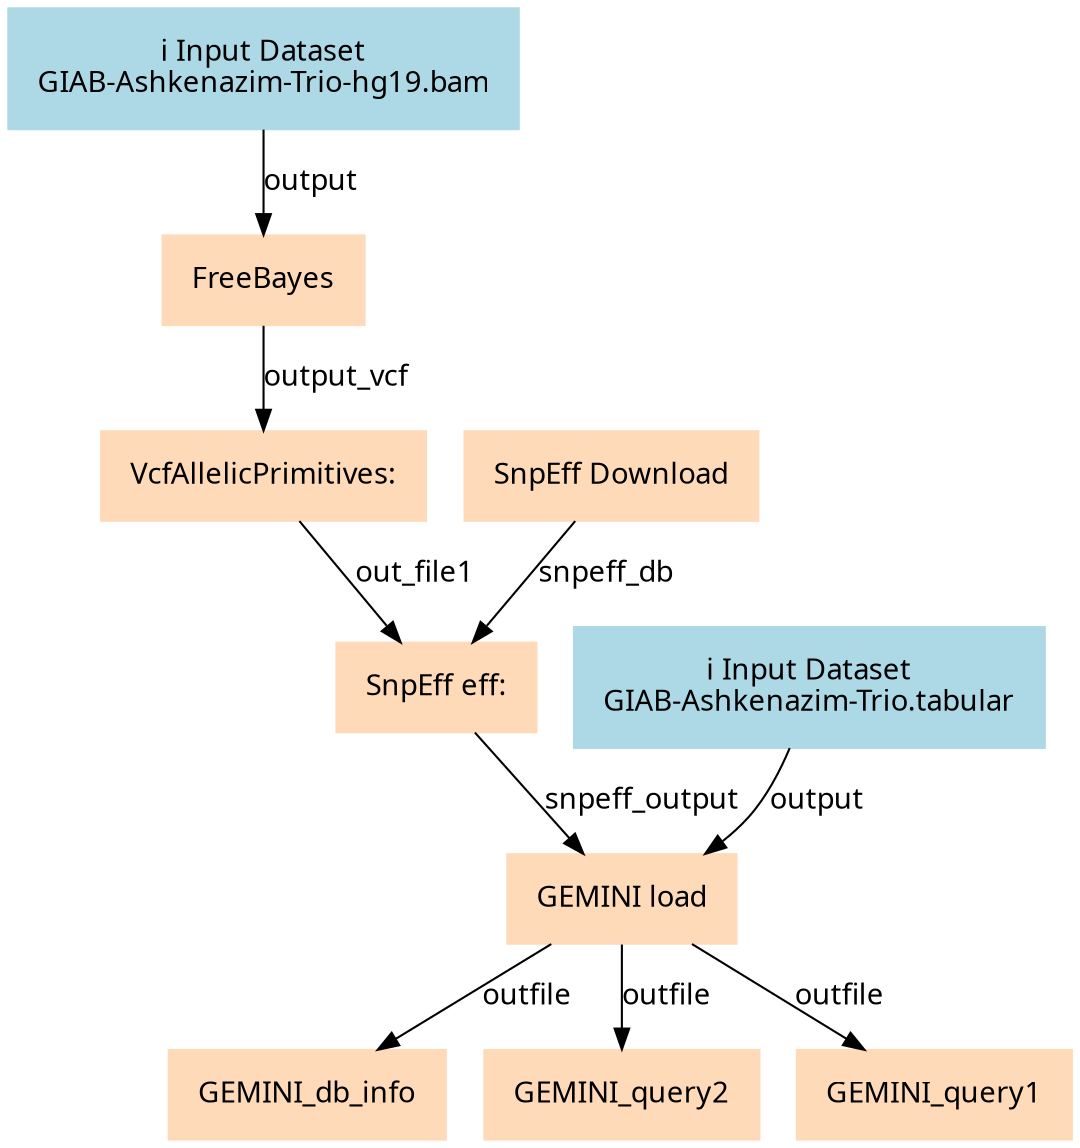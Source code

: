 digraph main {
  node [fontname="Atkinson Hyperlegible", shape=box, color=white,style=filled,color=peachpuff,margin="0.2,0.2"];
  edge [fontname="Atkinson Hyperlegible"];
  0[color=lightblue,label="ℹ️ Input Dataset\nGIAB-Ashkenazim-Trio-hg19.bam"]
  1[label="SnpEff Download"]
  2[color=lightblue,label="ℹ️ Input Dataset\nGIAB-Ashkenazim-Trio.tabular"]
  3[label="FreeBayes"]
  0 -> 3 [label="output"]
  4[label="VcfAllelicPrimitives:"]
  3 -> 4 [label="output_vcf"]
  5[label="SnpEff eff:"]
  4 -> 5 [label="out_file1"]
  1 -> 5 [label="snpeff_db"]
  6[label="GEMINI load"]
  5 -> 6 [label="snpeff_output"]
  2 -> 6 [label="output"]
  7[label="GEMINI_db_info"]
  6 -> 7 [label="outfile"]
  8[label="GEMINI_query2"]
  6 -> 8 [label="outfile"]
  9[label="GEMINI_query1"]
  6 -> 9 [label="outfile"]
}